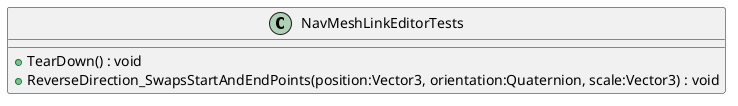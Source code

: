 @startuml
class NavMeshLinkEditorTests {
    + TearDown() : void
    + ReverseDirection_SwapsStartAndEndPoints(position:Vector3, orientation:Quaternion, scale:Vector3) : void
}
@enduml
